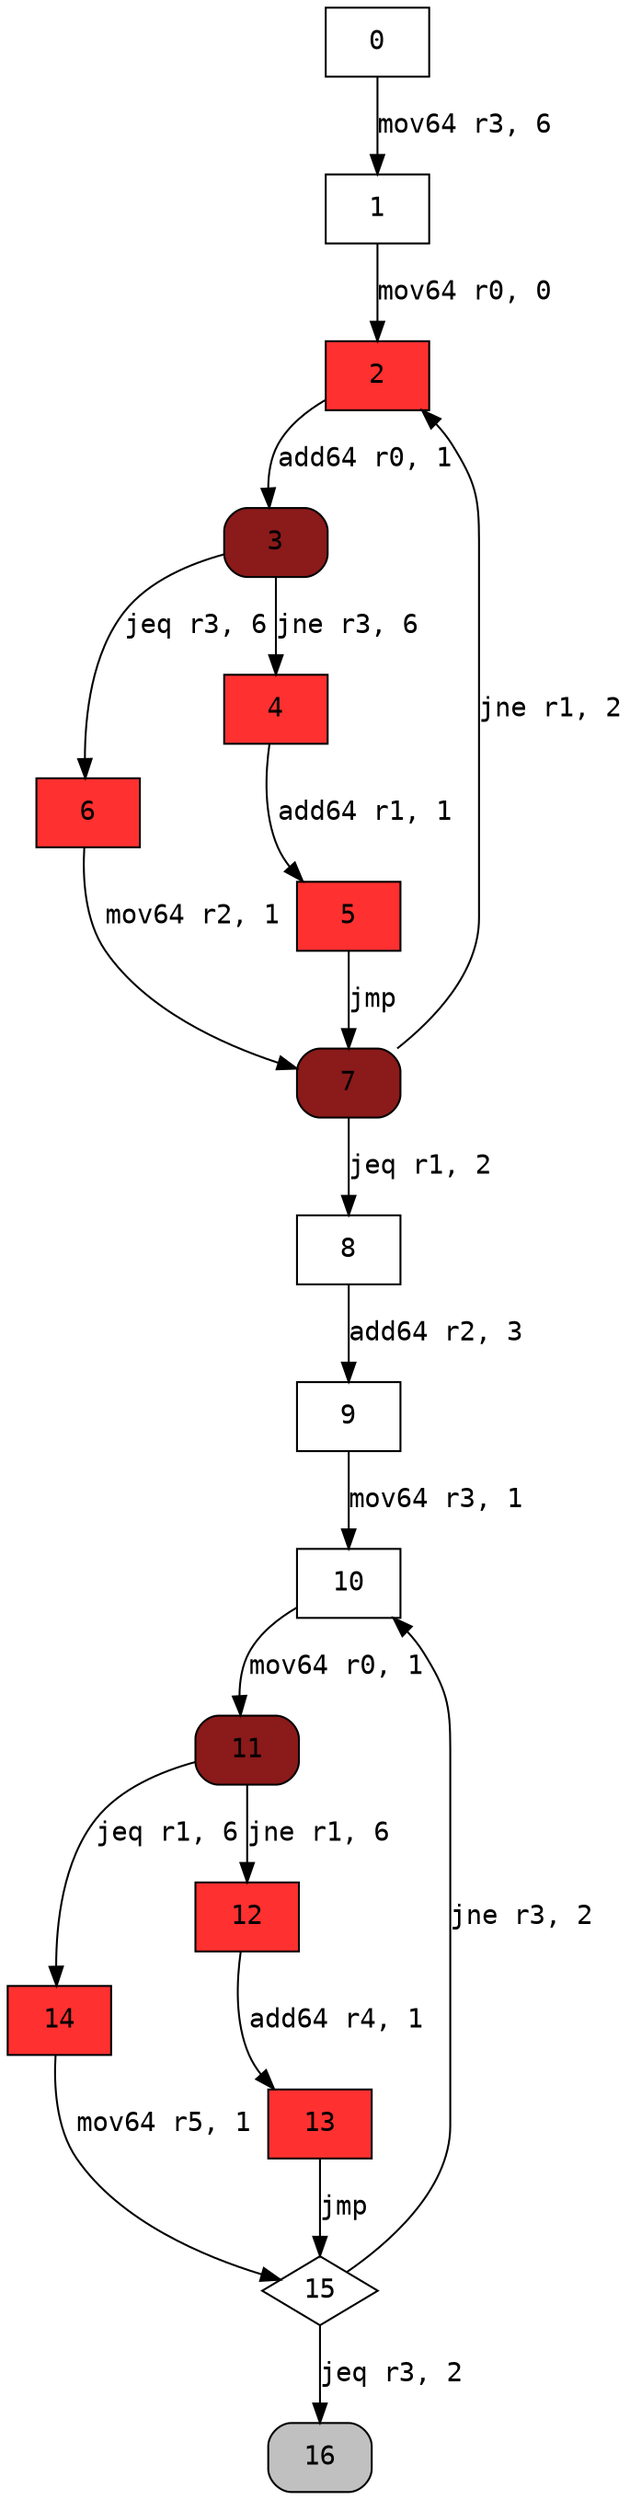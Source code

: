 digraph cfg { 
node [fontname="monospace"];
node [shape=box];
edge [fontname="monospace"];
  0 -> 1 [label="mov64 r3, 6"];
  1 -> 2 [label="mov64 r0, 0"];
  2 -> 3 [label="add64 r0, 1"];
  3 -> 6 [label="jeq r3, 6"];
  3 -> 4 [label="jne r3, 6"];
  4 -> 5 [label="add64 r1, 1"];
  5 -> 7 [label="jmp"];
  6 -> 7 [label="mov64 r2, 1"];
  7 -> 8 [label="jeq r1, 2"];
  7 -> 2 [label="jne r1, 2"];
  8 -> 9 [label="add64 r2, 3"];
  9 -> 10 [label="mov64 r3, 1"];
  10 -> 11 [label="mov64 r0, 1"];
  11 -> 14 [label="jeq r1, 6"];
  11 -> 12 [label="jne r1, 6"];
  12 -> 13 [label="add64 r4, 1"];
  13 -> 15 [label="jmp"];
  14 -> 15 [label="mov64 r5, 1"];
  15 -> 16 [label="jeq r3, 2"];
  15 -> 10 [label="jne r3, 2"];
2 [style=filled,fillcolor=firebrick1];
3 [style="rounded,filled",fillcolor=firebrick4];
4 [style=filled,fillcolor=firebrick1];
5 [style=filled,fillcolor=firebrick1];
6 [style=filled,fillcolor=firebrick1];
7 [style="rounded,filled",fillcolor=firebrick4];
11 [style="rounded,filled",fillcolor=firebrick4];
12 [style=filled,fillcolor=firebrick1];
13 [style=filled,fillcolor=firebrick1];
14 [style=filled,fillcolor=firebrick1];
15 [shape=diamond];
16 [style="rounded,filled",fillcolor=grey];
}